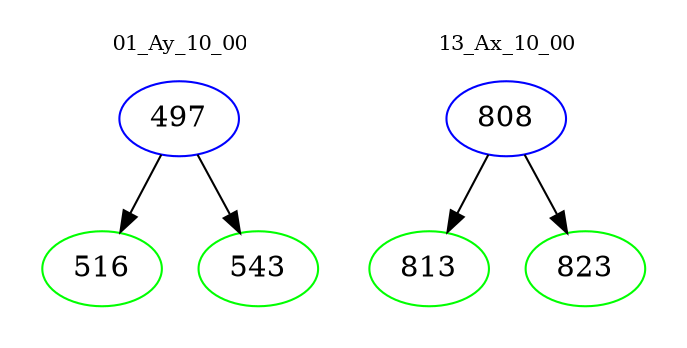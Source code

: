 digraph{
subgraph cluster_0 {
color = white
label = "01_Ay_10_00";
fontsize=10;
T0_497 [label="497", color="blue"]
T0_497 -> T0_516 [color="black"]
T0_516 [label="516", color="green"]
T0_497 -> T0_543 [color="black"]
T0_543 [label="543", color="green"]
}
subgraph cluster_1 {
color = white
label = "13_Ax_10_00";
fontsize=10;
T1_808 [label="808", color="blue"]
T1_808 -> T1_813 [color="black"]
T1_813 [label="813", color="green"]
T1_808 -> T1_823 [color="black"]
T1_823 [label="823", color="green"]
}
}
